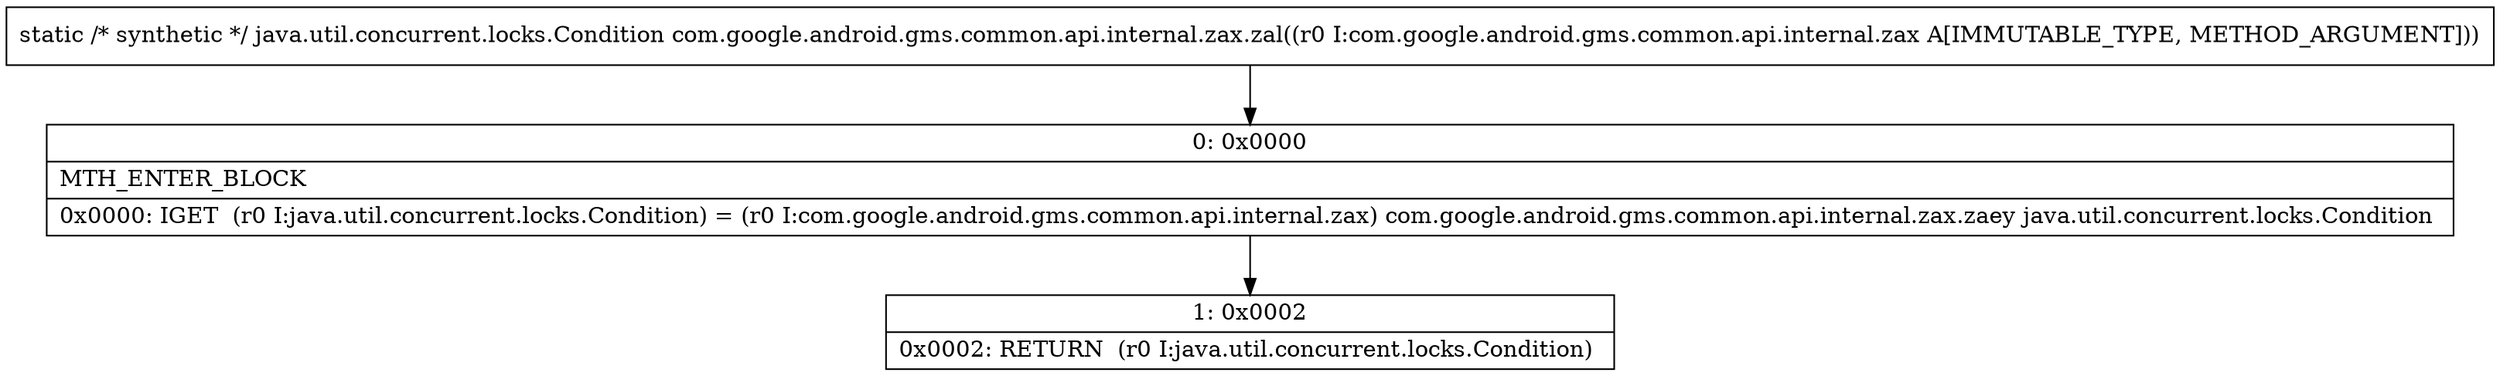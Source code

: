 digraph "CFG forcom.google.android.gms.common.api.internal.zax.zal(Lcom\/google\/android\/gms\/common\/api\/internal\/zax;)Ljava\/util\/concurrent\/locks\/Condition;" {
Node_0 [shape=record,label="{0\:\ 0x0000|MTH_ENTER_BLOCK\l|0x0000: IGET  (r0 I:java.util.concurrent.locks.Condition) = (r0 I:com.google.android.gms.common.api.internal.zax) com.google.android.gms.common.api.internal.zax.zaey java.util.concurrent.locks.Condition \l}"];
Node_1 [shape=record,label="{1\:\ 0x0002|0x0002: RETURN  (r0 I:java.util.concurrent.locks.Condition) \l}"];
MethodNode[shape=record,label="{static \/* synthetic *\/ java.util.concurrent.locks.Condition com.google.android.gms.common.api.internal.zax.zal((r0 I:com.google.android.gms.common.api.internal.zax A[IMMUTABLE_TYPE, METHOD_ARGUMENT])) }"];
MethodNode -> Node_0;
Node_0 -> Node_1;
}

